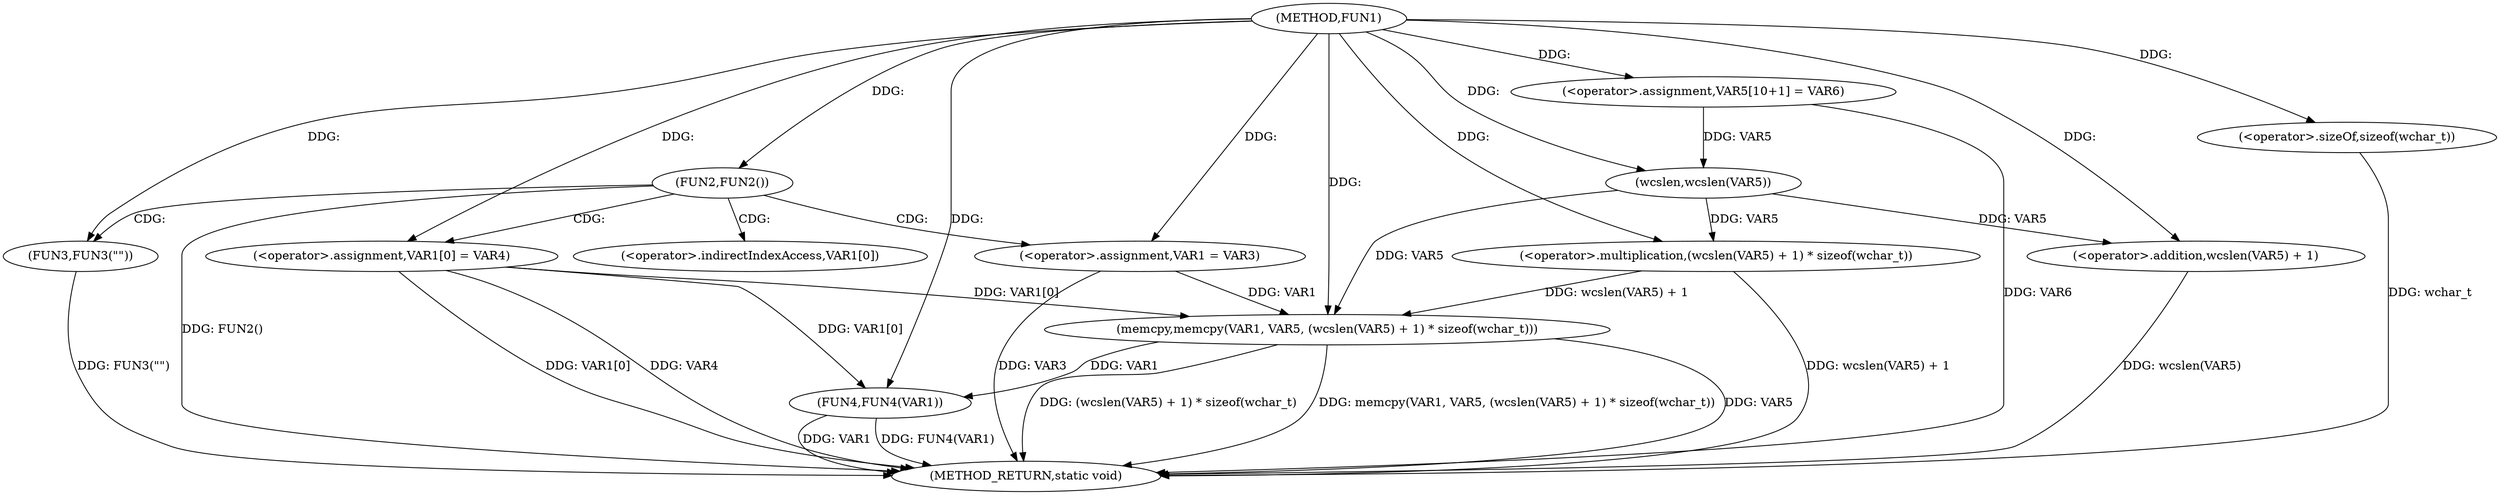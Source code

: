 digraph FUN1 {  
"1000100" [label = "(METHOD,FUN1)" ]
"1000137" [label = "(METHOD_RETURN,static void)" ]
"1000106" [label = "(FUN2,FUN2())" ]
"1000108" [label = "(FUN3,FUN3(\"\"))" ]
"1000112" [label = "(<operator>.assignment,VAR1 = VAR3)" ]
"1000115" [label = "(<operator>.assignment,VAR1[0] = VAR4)" ]
"1000122" [label = "(<operator>.assignment,VAR5[10+1] = VAR6)" ]
"1000125" [label = "(memcpy,memcpy(VAR1, VAR5, (wcslen(VAR5) + 1) * sizeof(wchar_t)))" ]
"1000128" [label = "(<operator>.multiplication,(wcslen(VAR5) + 1) * sizeof(wchar_t))" ]
"1000129" [label = "(<operator>.addition,wcslen(VAR5) + 1)" ]
"1000130" [label = "(wcslen,wcslen(VAR5))" ]
"1000133" [label = "(<operator>.sizeOf,sizeof(wchar_t))" ]
"1000135" [label = "(FUN4,FUN4(VAR1))" ]
"1000116" [label = "(<operator>.indirectIndexAccess,VAR1[0])" ]
  "1000129" -> "1000137"  [ label = "DDG: wcslen(VAR5)"] 
  "1000125" -> "1000137"  [ label = "DDG: memcpy(VAR1, VAR5, (wcslen(VAR5) + 1) * sizeof(wchar_t))"] 
  "1000108" -> "1000137"  [ label = "DDG: FUN3(\"\")"] 
  "1000112" -> "1000137"  [ label = "DDG: VAR3"] 
  "1000125" -> "1000137"  [ label = "DDG: VAR5"] 
  "1000135" -> "1000137"  [ label = "DDG: FUN4(VAR1)"] 
  "1000125" -> "1000137"  [ label = "DDG: (wcslen(VAR5) + 1) * sizeof(wchar_t)"] 
  "1000115" -> "1000137"  [ label = "DDG: VAR4"] 
  "1000115" -> "1000137"  [ label = "DDG: VAR1[0]"] 
  "1000106" -> "1000137"  [ label = "DDG: FUN2()"] 
  "1000122" -> "1000137"  [ label = "DDG: VAR6"] 
  "1000128" -> "1000137"  [ label = "DDG: wcslen(VAR5) + 1"] 
  "1000133" -> "1000137"  [ label = "DDG: wchar_t"] 
  "1000135" -> "1000137"  [ label = "DDG: VAR1"] 
  "1000100" -> "1000106"  [ label = "DDG: "] 
  "1000100" -> "1000108"  [ label = "DDG: "] 
  "1000100" -> "1000112"  [ label = "DDG: "] 
  "1000100" -> "1000115"  [ label = "DDG: "] 
  "1000100" -> "1000122"  [ label = "DDG: "] 
  "1000112" -> "1000125"  [ label = "DDG: VAR1"] 
  "1000115" -> "1000125"  [ label = "DDG: VAR1[0]"] 
  "1000100" -> "1000125"  [ label = "DDG: "] 
  "1000130" -> "1000125"  [ label = "DDG: VAR5"] 
  "1000128" -> "1000125"  [ label = "DDG: wcslen(VAR5) + 1"] 
  "1000130" -> "1000128"  [ label = "DDG: VAR5"] 
  "1000100" -> "1000128"  [ label = "DDG: "] 
  "1000130" -> "1000129"  [ label = "DDG: VAR5"] 
  "1000122" -> "1000130"  [ label = "DDG: VAR5"] 
  "1000100" -> "1000130"  [ label = "DDG: "] 
  "1000100" -> "1000129"  [ label = "DDG: "] 
  "1000100" -> "1000133"  [ label = "DDG: "] 
  "1000125" -> "1000135"  [ label = "DDG: VAR1"] 
  "1000115" -> "1000135"  [ label = "DDG: VAR1[0]"] 
  "1000100" -> "1000135"  [ label = "DDG: "] 
  "1000106" -> "1000112"  [ label = "CDG: "] 
  "1000106" -> "1000115"  [ label = "CDG: "] 
  "1000106" -> "1000116"  [ label = "CDG: "] 
  "1000106" -> "1000108"  [ label = "CDG: "] 
}
